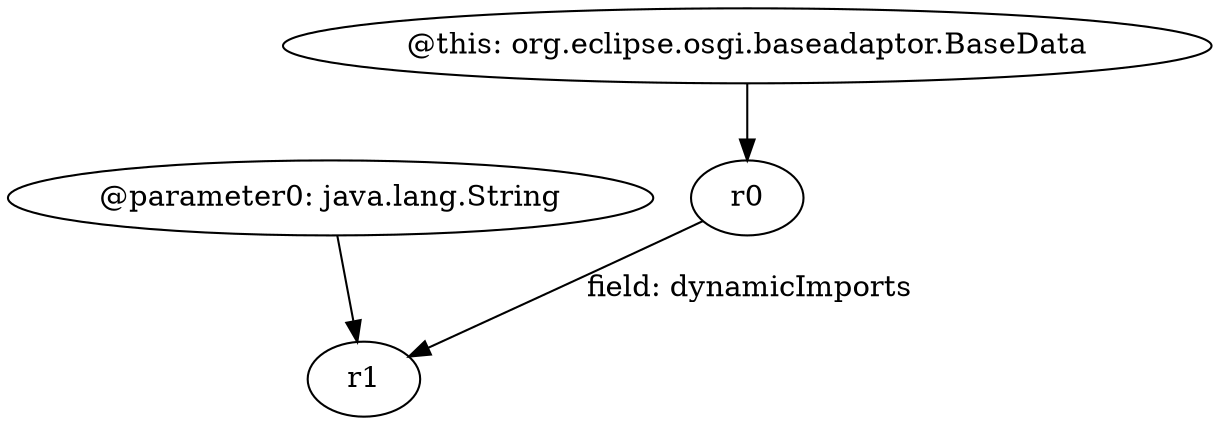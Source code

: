 digraph g {
0[label="r0"]
1[label="r1"]
0->1[label="field: dynamicImports"]
2[label="@parameter0: java.lang.String"]
2->1[label=""]
3[label="@this: org.eclipse.osgi.baseadaptor.BaseData"]
3->0[label=""]
}